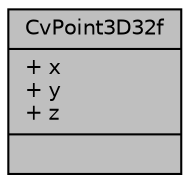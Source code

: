 digraph "CvPoint3D32f"
{
 // LATEX_PDF_SIZE
  edge [fontname="Helvetica",fontsize="10",labelfontname="Helvetica",labelfontsize="10"];
  node [fontname="Helvetica",fontsize="10",shape=record];
  Node1 [label="{CvPoint3D32f\n|+ x\l+ y\l+ z\l|}",height=0.2,width=0.4,color="black", fillcolor="grey75", style="filled", fontcolor="black",tooltip=" "];
}
